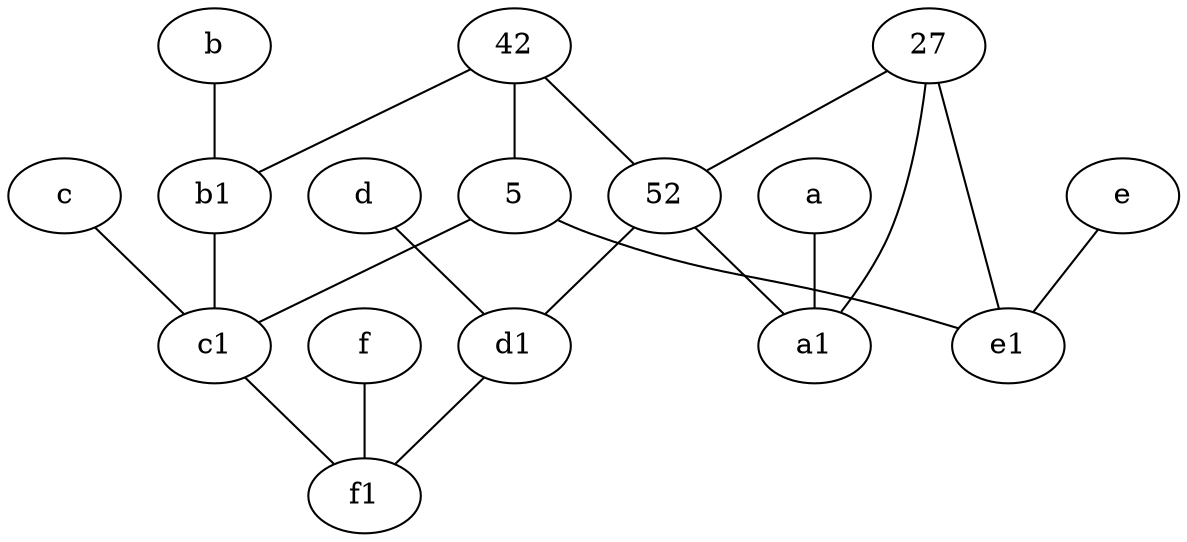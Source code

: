 graph {
	node [labelfontsize=50]
	d [labelfontsize=50 pos="2,5!"]
	a1 [labelfontsize=50 pos="8,3!"]
	f1 [labelfontsize=50 pos="3,8!"]
	e [labelfontsize=50 pos="7,9!"]
	b1 [labelfontsize=50 pos="9,4!"]
	f [labelfontsize=50 pos="3,9!"]
	52 [labelfontsize=50]
	a [labelfontsize=50 pos="8,2!"]
	d1 [labelfontsize=50 pos="3,5!"]
	c1 [labelfontsize=50 pos="4.5,3!"]
	e1 [labelfontsize=50 pos="7,7!"]
	b [labelfontsize=50 pos="10,4!"]
	c [labelfontsize=50 pos="4.5,2!"]
	5 [labelfontsize=50]
	27 [labelfontsize=50]
	42 [labelfontsize=50]
	e -- e1
	c1 -- f1
	f -- f1
	42 -- 52
	52 -- d1
	42 -- b1
	d -- d1
	b1 -- c1
	a -- a1
	b -- b1
	5 -- c1
	d1 -- f1
	27 -- a1
	42 -- 5
	27 -- 52
	27 -- e1
	5 -- e1
	52 -- a1
	c -- c1
}
